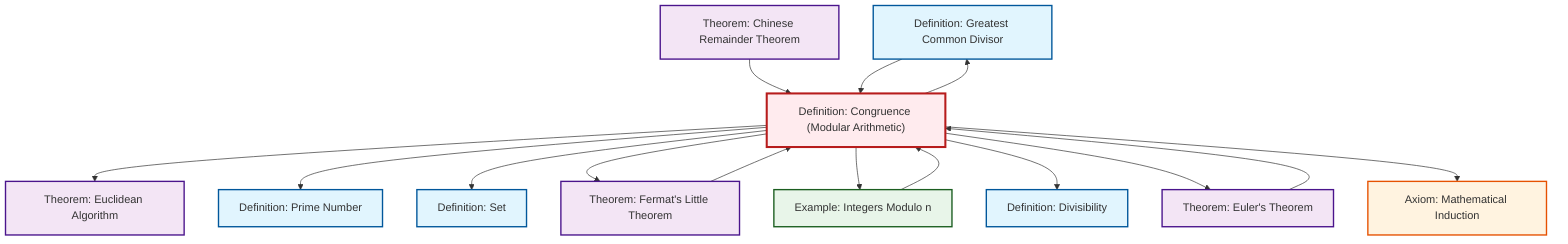 graph TD
    classDef definition fill:#e1f5fe,stroke:#01579b,stroke-width:2px
    classDef theorem fill:#f3e5f5,stroke:#4a148c,stroke-width:2px
    classDef axiom fill:#fff3e0,stroke:#e65100,stroke-width:2px
    classDef example fill:#e8f5e9,stroke:#1b5e20,stroke-width:2px
    classDef current fill:#ffebee,stroke:#b71c1c,stroke-width:3px
    def-prime["Definition: Prime Number"]:::definition
    def-gcd["Definition: Greatest Common Divisor"]:::definition
    ex-quotient-integers-mod-n["Example: Integers Modulo n"]:::example
    def-set["Definition: Set"]:::definition
    def-divisibility["Definition: Divisibility"]:::definition
    thm-chinese-remainder["Theorem: Chinese Remainder Theorem"]:::theorem
    ax-induction["Axiom: Mathematical Induction"]:::axiom
    def-congruence["Definition: Congruence (Modular Arithmetic)"]:::definition
    thm-euler["Theorem: Euler's Theorem"]:::theorem
    thm-fermat-little["Theorem: Fermat's Little Theorem"]:::theorem
    thm-euclidean-algorithm["Theorem: Euclidean Algorithm"]:::theorem
    thm-chinese-remainder --> def-congruence
    ex-quotient-integers-mod-n --> def-congruence
    def-congruence --> thm-euclidean-algorithm
    def-congruence --> def-gcd
    def-congruence --> def-prime
    def-congruence --> def-set
    def-congruence --> thm-fermat-little
    def-congruence --> ex-quotient-integers-mod-n
    def-congruence --> def-divisibility
    thm-fermat-little --> def-congruence
    def-gcd --> def-congruence
    thm-euler --> def-congruence
    def-congruence --> thm-euler
    def-congruence --> ax-induction
    class def-congruence current